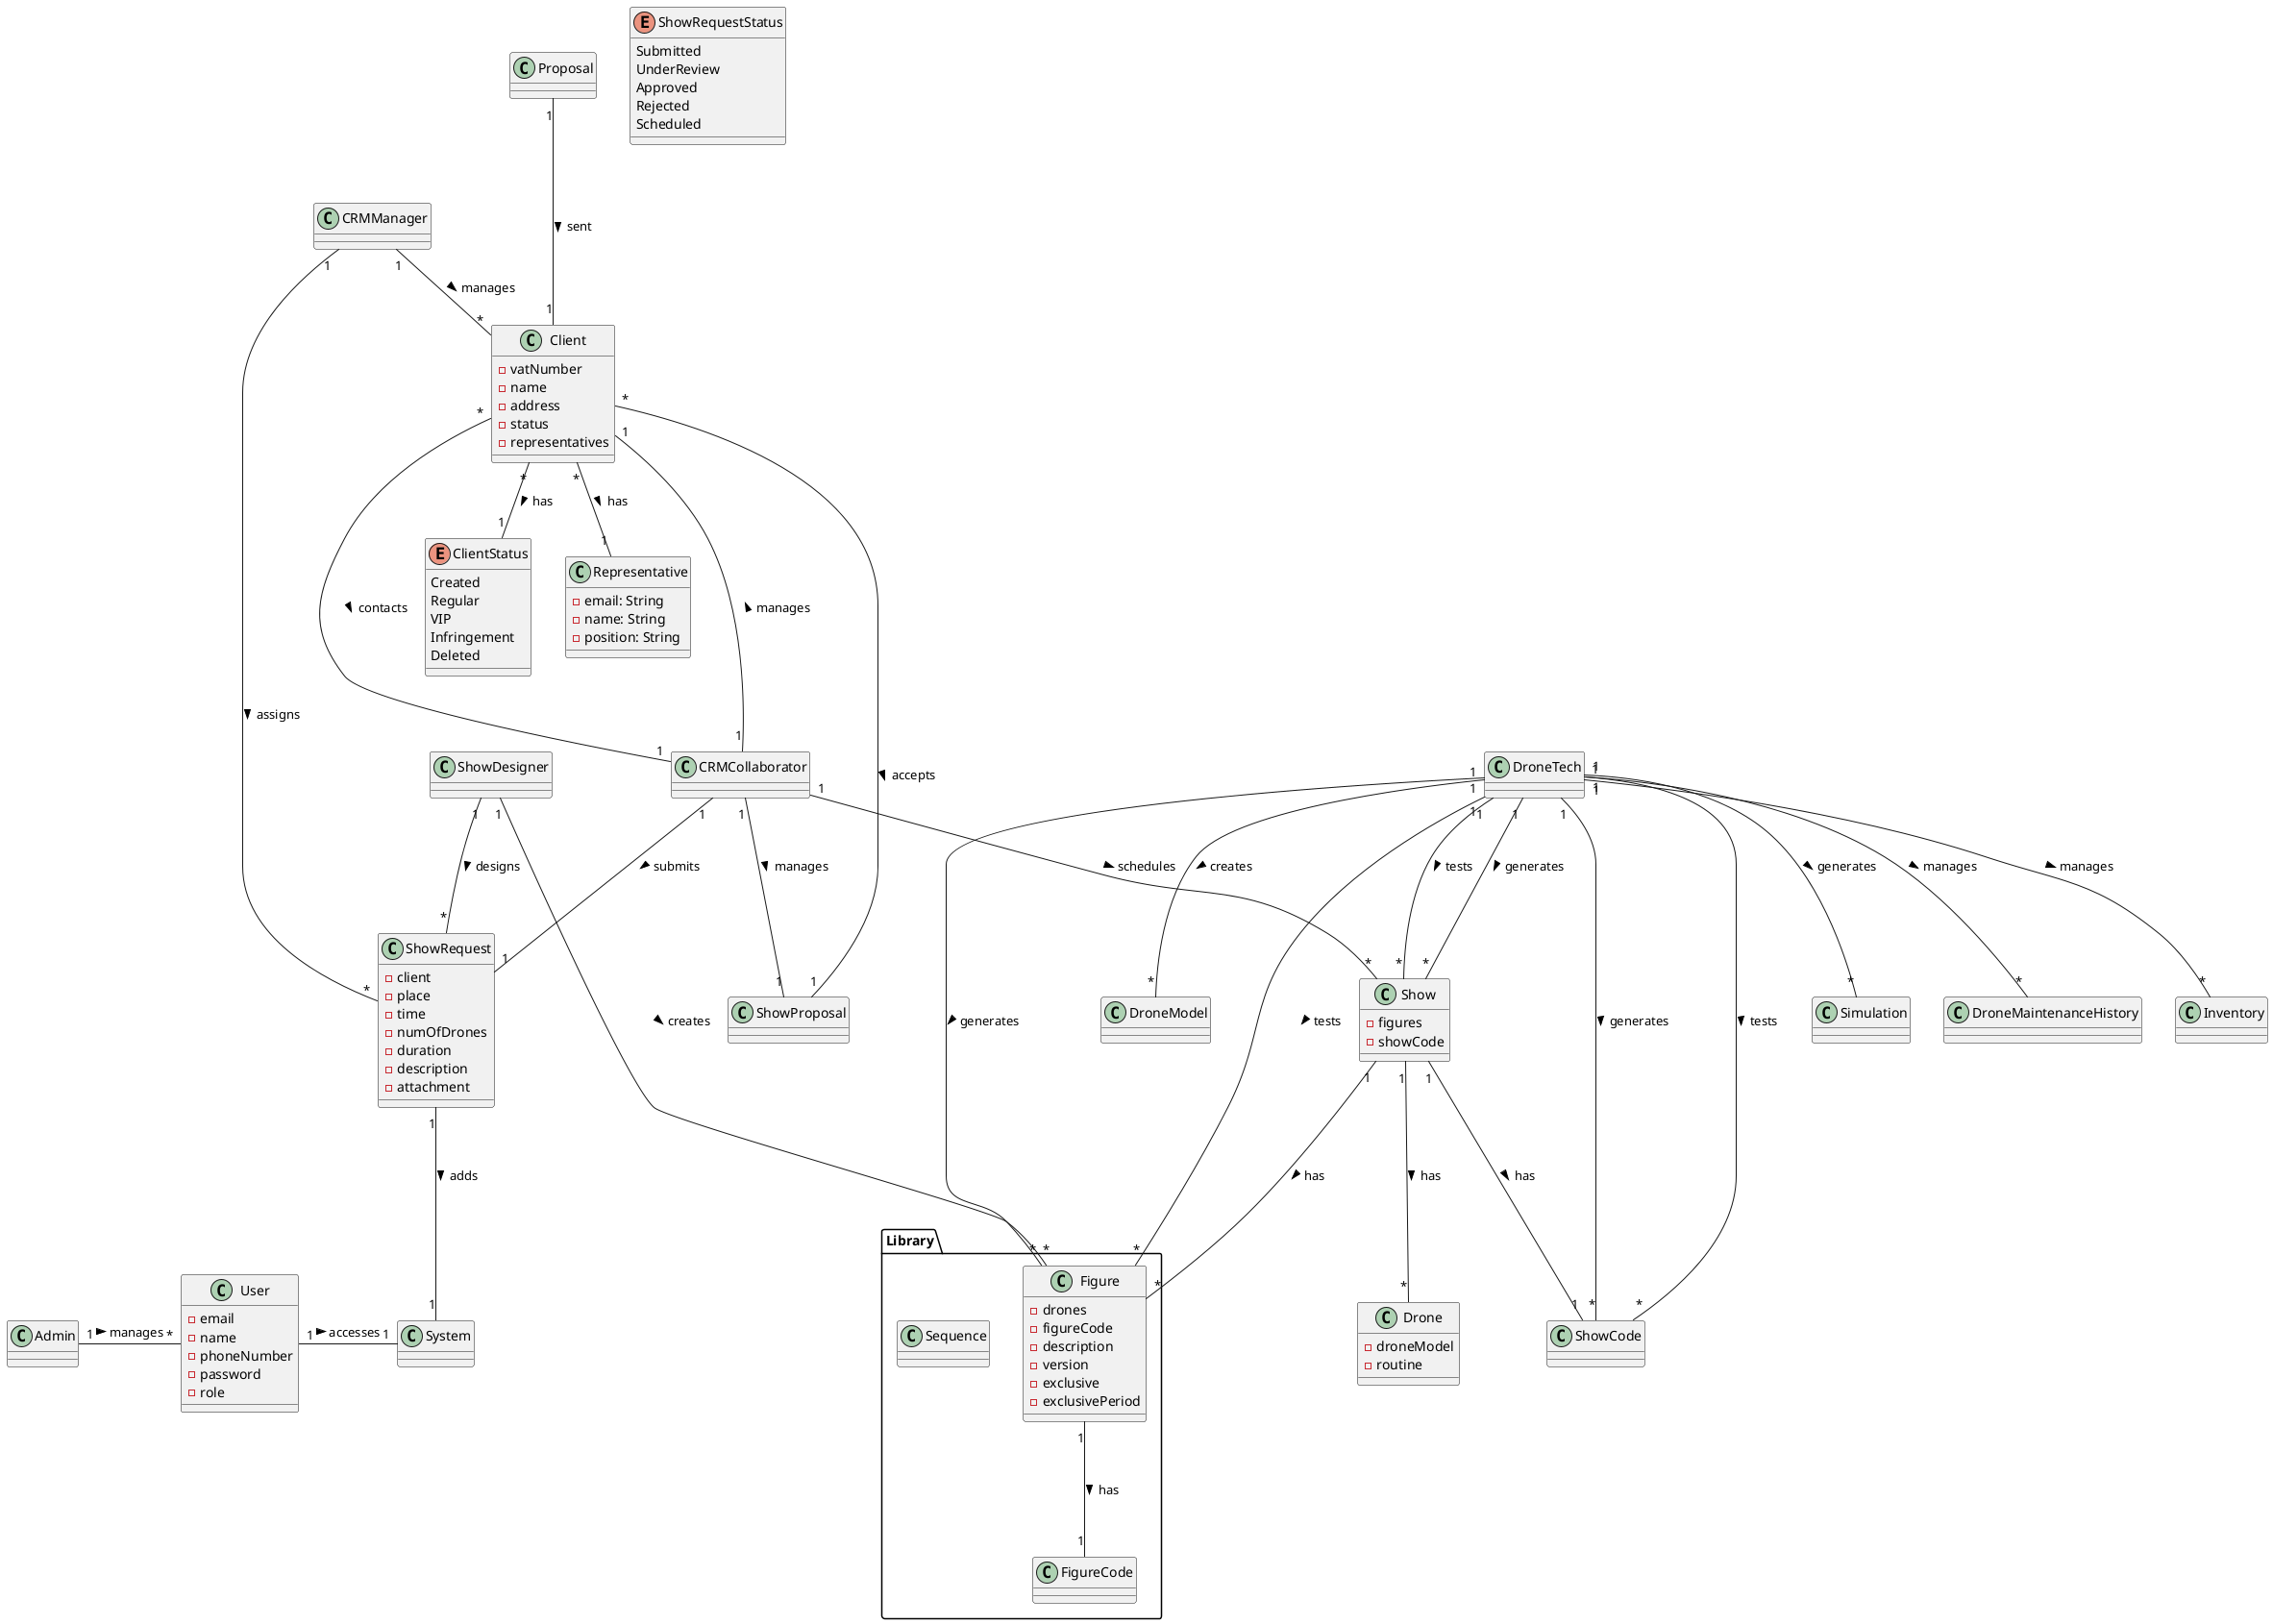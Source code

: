 @startuml
package Library{
    class Figure{
        - drones
        - figureCode
        - description
        - version
        - exclusive
        - exclusivePeriod
    }

    class FigureCode{
    }
    class Sequence{
    }
}
class Client{
    - vatNumber
    - name
    - address
    - status
    - representatives
}
enum ClientStatus{
    Created
    Regular
    VIP
    Infringement
    Deleted
}

class Representative {
  - email: String
  - name: String
  - position: String
}
class ShowProposal{
}
class Show{
    - figures
    - showCode
}
class ShowCode{
}
class Simulation{
}
class User{
    - email
    - name
    - phoneNumber
    - password
    - role
}
class Admin{
}
class  CRMManager{
}
class CRMCollaborator{
}
class ShowDesigner{
}
class DroneTech{
}
class ShowRequest{
    - client
    - place
    - time
    - numOfDrones
    - duration
    - description
    - attachment
}
enum ShowRequestStatus {
  Submitted
  UnderReview
  Approved
  Rejected
  Scheduled
}
class DroneMaintenanceHistory{
}
class Inventory{
}
class DroneModel{
}
class System{
}
class Drone{
    - droneModel
    - routine
}

/' Relationships '/

' System & User '
Admin         "1"  -  "*"  User  : manages >
User          "1"  -  "1"  System : accesses >

' Client Management '
CRMManager    "1"  -- "*"  Client : manages >
Client        "*"  -- "1"  ClientStatus : has >
Client        "*"  -- "1"  CRMCollaborator : contacts >
Client        "*"  -- "1"  ShowProposal : accepts >
Client        "*"  -- "1"  Representative : has >

' Show Requests '
CRMManager    "1"  -- "*"  ShowRequest : assigns >
ShowRequest   "1"  --- "1"  System : adds >
CRMCollaborator "1" --- "1"  ShowRequest : submits >
CRMCollaborator "1" --- "1"  Client : manages >

' Show Proposal '
CRMCollaborator "1" --- "1"  ShowProposal : manages >
Proposal         "1" --- "1"  Client : sent >

' Show Design '
ShowDesigner   "1" --- "*"  Figure : creates >
ShowDesigner   "1" --- "*"  ShowRequest : designs >

' Show Scheduling '
CRMCollaborator "1" --- "*"  Show : schedules >

' Drone Tech Operations '
DroneTech      "1" --- "*"  DroneMaintenanceHistory : manages >
DroneTech      "1" --- "*"  Inventory : manages >
DroneTech      "1" --- "*"  DroneModel : creates >
DroneTech      "1" --- "*"  Figure : generates >
DroneTech      "1" --- "*"  Figure : tests >
DroneTech      "1" --- "*"  Show : generates >
DroneTech      "1" --- "*"  ShowCode : generates >
DroneTech      "1" --- "*"  ShowCode : tests >
DroneTech      "1" --- "*"  Show : tests >
DroneTech      "1" --- "*"  Simulation : generates >

' Figure Relationships '
Figure         "1" --- "1"  FigureCode : has >

' Show Relationships '
Show           "1" --- "1"  ShowCode : has >
Show           "1" --- "*"  Figure : has >
Show           "1" --- "*"  Drone : has >















@enduml
